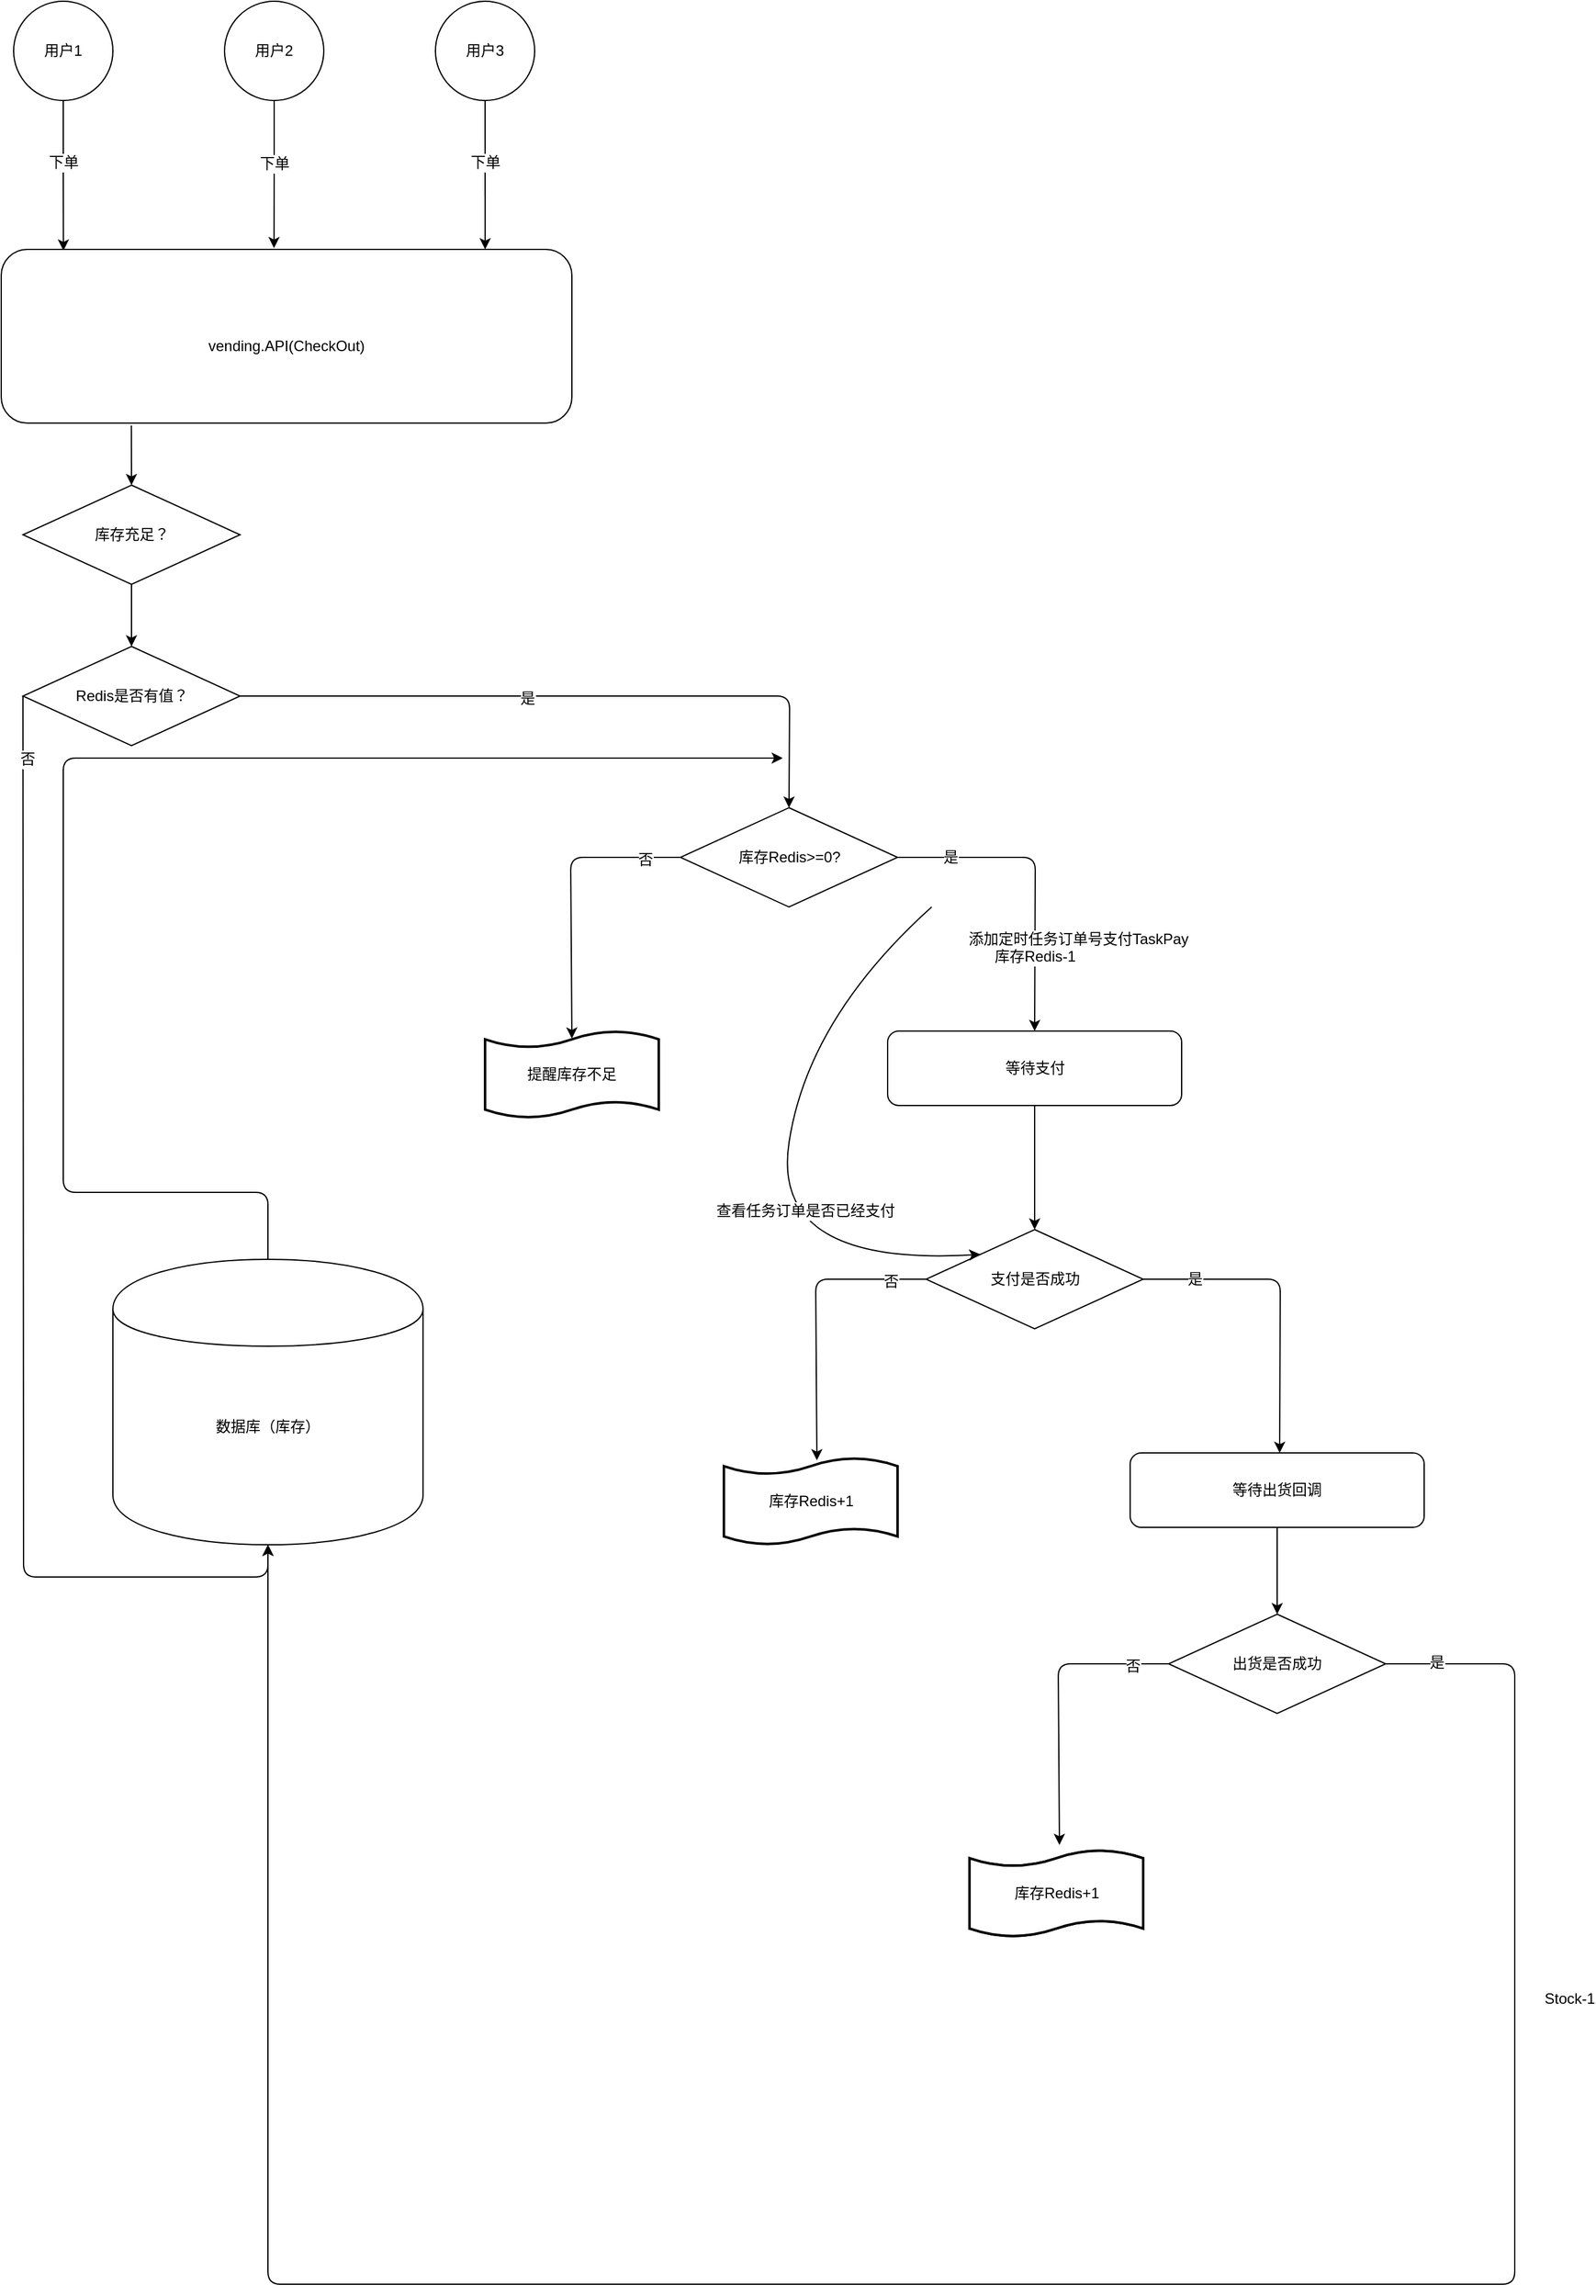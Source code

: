 <mxfile version="10.5.3" type="github"><diagram id="-4kzwGjPp0YoTaf24D5y" name="Ã§Â¬Â¬ 1 Ã©Â¡Âµ"><mxGraphModel dx="1306" dy="849" grid="1" gridSize="10" guides="1" tooltips="1" connect="1" arrows="1" fold="1" page="1" pageScale="1" pageWidth="827" pageHeight="1169" math="0" shadow="0"><root><mxCell id="0"/><mxCell id="1" parent="0"/><mxCell id="LSyAYEil4Msc9BgaxXhF-6" style="edgeStyle=orthogonalEdgeStyle;rounded=0;orthogonalLoop=1;jettySize=auto;html=1;exitX=0.5;exitY=1;exitDx=0;exitDy=0;entryX=0.109;entryY=0.007;entryDx=0;entryDy=0;entryPerimeter=0;" edge="1" parent="1" source="3ba6V8PA6-8waUKWH-R8-1" target="LSyAYEil4Msc9BgaxXhF-4"><mxGeometry relative="1" as="geometry"/></mxCell><mxCell id="LSyAYEil4Msc9BgaxXhF-15" value="下单" style="text;html=1;resizable=0;points=[];align=center;verticalAlign=middle;labelBackgroundColor=#ffffff;" vertex="1" connectable="0" parent="LSyAYEil4Msc9BgaxXhF-6"><mxGeometry x="-0.759" y="-1" relative="1" as="geometry"><mxPoint x="1" y="35" as="offset"/></mxGeometry></mxCell><mxCell id="3ba6V8PA6-8waUKWH-R8-1" value="用户1" style="ellipse;whiteSpace=wrap;html=1;aspect=fixed;" parent="1" vertex="1"><mxGeometry x="150" y="40" width="80" height="80" as="geometry"/></mxCell><mxCell id="LSyAYEil4Msc9BgaxXhF-2" value="用户2" style="ellipse;whiteSpace=wrap;html=1;aspect=fixed;" vertex="1" parent="1"><mxGeometry x="320" y="40" width="80" height="80" as="geometry"/></mxCell><mxCell id="LSyAYEil4Msc9BgaxXhF-3" value="用户3" style="ellipse;whiteSpace=wrap;html=1;aspect=fixed;" vertex="1" parent="1"><mxGeometry x="490" y="40" width="80" height="80" as="geometry"/></mxCell><mxCell id="LSyAYEil4Msc9BgaxXhF-4" value="&lt;div&gt;&lt;br&gt;&lt;/div&gt;&lt;div&gt;vending.API(CheckOut)&lt;br&gt;&lt;/div&gt;" style="rounded=1;whiteSpace=wrap;html=1;" vertex="1" parent="1"><mxGeometry x="140" y="240" width="460" height="140" as="geometry"/></mxCell><mxCell id="LSyAYEil4Msc9BgaxXhF-7" style="edgeStyle=orthogonalEdgeStyle;rounded=0;orthogonalLoop=1;jettySize=auto;html=1;exitX=0.5;exitY=1;exitDx=0;exitDy=0;entryX=0.478;entryY=-0.007;entryDx=0;entryDy=0;entryPerimeter=0;" edge="1" parent="1" source="LSyAYEil4Msc9BgaxXhF-2" target="LSyAYEil4Msc9BgaxXhF-4"><mxGeometry relative="1" as="geometry"><mxPoint x="340" y="130" as="sourcePoint"/><mxPoint x="340" y="221" as="targetPoint"/></mxGeometry></mxCell><mxCell id="LSyAYEil4Msc9BgaxXhF-16" value="下单" style="text;html=1;resizable=0;points=[];align=center;verticalAlign=middle;labelBackgroundColor=#ffffff;" vertex="1" connectable="0" parent="LSyAYEil4Msc9BgaxXhF-7"><mxGeometry x="-0.707" y="-2" relative="1" as="geometry"><mxPoint x="2" y="33" as="offset"/></mxGeometry></mxCell><mxCell id="LSyAYEil4Msc9BgaxXhF-9" value="" style="endArrow=classic;html=1;exitX=0.5;exitY=1;exitDx=0;exitDy=0;entryX=0.848;entryY=0;entryDx=0;entryDy=0;entryPerimeter=0;" edge="1" parent="1" source="LSyAYEil4Msc9BgaxXhF-3" target="LSyAYEil4Msc9BgaxXhF-4"><mxGeometry width="50" height="50" relative="1" as="geometry"><mxPoint x="140" y="420" as="sourcePoint"/><mxPoint x="190" y="370" as="targetPoint"/></mxGeometry></mxCell><mxCell id="LSyAYEil4Msc9BgaxXhF-17" value="下单" style="text;html=1;resizable=0;points=[];align=center;verticalAlign=middle;labelBackgroundColor=#ffffff;" vertex="1" connectable="0" parent="LSyAYEil4Msc9BgaxXhF-9"><mxGeometry x="-0.658" y="4" relative="1" as="geometry"><mxPoint x="-4" y="29" as="offset"/></mxGeometry></mxCell><mxCell id="LSyAYEil4Msc9BgaxXhF-19" value="数据库（库存）" style="shape=cylinder;whiteSpace=wrap;html=1;boundedLbl=1;backgroundOutline=1;" vertex="1" parent="1"><mxGeometry x="230" y="1054" width="250" height="230" as="geometry"/></mxCell><mxCell id="LSyAYEil4Msc9BgaxXhF-20" value="等待支付" style="rounded=1;whiteSpace=wrap;html=1;" vertex="1" parent="1"><mxGeometry x="854.5" y="870" width="237" height="60" as="geometry"/></mxCell><mxCell id="LSyAYEil4Msc9BgaxXhF-24" value="" style="endArrow=classic;html=1;exitX=0.228;exitY=1.014;exitDx=0;exitDy=0;exitPerimeter=0;entryX=0.5;entryY=0;entryDx=0;entryDy=0;" edge="1" parent="1" source="LSyAYEil4Msc9BgaxXhF-4" target="LSyAYEil4Msc9BgaxXhF-26"><mxGeometry width="50" height="50" relative="1" as="geometry"><mxPoint x="300" y="630" as="sourcePoint"/><mxPoint x="245" y="470" as="targetPoint"/></mxGeometry></mxCell><mxCell id="LSyAYEil4Msc9BgaxXhF-27" style="edgeStyle=orthogonalEdgeStyle;rounded=0;orthogonalLoop=1;jettySize=auto;html=1;entryX=0.5;entryY=0;entryDx=0;entryDy=0;" edge="1" parent="1" source="LSyAYEil4Msc9BgaxXhF-26" target="LSyAYEil4Msc9BgaxXhF-28"><mxGeometry relative="1" as="geometry"><mxPoint x="245" y="580" as="targetPoint"/></mxGeometry></mxCell><mxCell id="LSyAYEil4Msc9BgaxXhF-26" value="库存充足？&lt;br&gt;" style="rhombus;whiteSpace=wrap;html=1;" vertex="1" parent="1"><mxGeometry x="157.5" y="430" width="175" height="80" as="geometry"/></mxCell><mxCell id="LSyAYEil4Msc9BgaxXhF-28" value="Redis是否有值？" style="rhombus;whiteSpace=wrap;html=1;" vertex="1" parent="1"><mxGeometry x="157.5" y="560" width="175" height="80" as="geometry"/></mxCell><mxCell id="LSyAYEil4Msc9BgaxXhF-33" value="库存Redis&amp;gt;=0?" style="rhombus;whiteSpace=wrap;html=1;" vertex="1" parent="1"><mxGeometry x="687.5" y="690" width="175" height="80" as="geometry"/></mxCell><mxCell id="LSyAYEil4Msc9BgaxXhF-36" value="" style="endArrow=classic;html=1;exitX=0;exitY=0.5;exitDx=0;exitDy=0;entryX=0.5;entryY=1;entryDx=0;entryDy=0;" edge="1" parent="1" source="LSyAYEil4Msc9BgaxXhF-28" target="LSyAYEil4Msc9BgaxXhF-19"><mxGeometry width="50" height="50" relative="1" as="geometry"><mxPoint x="157.5" y="810" as="sourcePoint"/><mxPoint x="150" y="1080" as="targetPoint"/><Array as="points"><mxPoint x="158" y="1310"/><mxPoint x="355" y="1310"/></Array></mxGeometry></mxCell><mxCell id="LSyAYEil4Msc9BgaxXhF-42" value="否" style="text;html=1;resizable=0;points=[];align=center;verticalAlign=middle;labelBackgroundColor=#ffffff;" vertex="1" connectable="0" parent="LSyAYEil4Msc9BgaxXhF-36"><mxGeometry x="-0.891" y="3" relative="1" as="geometry"><mxPoint as="offset"/></mxGeometry></mxCell><mxCell id="LSyAYEil4Msc9BgaxXhF-37" value="" style="endArrow=classic;html=1;exitX=0.5;exitY=0;exitDx=0;exitDy=0;" edge="1" parent="1" source="LSyAYEil4Msc9BgaxXhF-19"><mxGeometry width="50" height="50" relative="1" as="geometry"><mxPoint x="240" y="990" as="sourcePoint"/><mxPoint x="770" y="650" as="targetPoint"/><Array as="points"><mxPoint x="355" y="1000"/><mxPoint x="190" y="1000"/><mxPoint x="190" y="650"/></Array></mxGeometry></mxCell><mxCell id="LSyAYEil4Msc9BgaxXhF-40" value="" style="endArrow=classic;html=1;exitX=1;exitY=0.5;exitDx=0;exitDy=0;entryX=0.5;entryY=0;entryDx=0;entryDy=0;" edge="1" parent="1" source="LSyAYEil4Msc9BgaxXhF-28" target="LSyAYEil4Msc9BgaxXhF-33"><mxGeometry width="50" height="50" relative="1" as="geometry"><mxPoint x="607.5" y="600" as="sourcePoint"/><mxPoint x="699.5" y="790" as="targetPoint"/><Array as="points"><mxPoint x="775.5" y="600"/></Array></mxGeometry></mxCell><mxCell id="LSyAYEil4Msc9BgaxXhF-41" value="是" style="text;html=1;resizable=0;points=[];align=center;verticalAlign=middle;labelBackgroundColor=#ffffff;" vertex="1" connectable="0" parent="LSyAYEil4Msc9BgaxXhF-40"><mxGeometry x="-0.132" y="-2" relative="1" as="geometry"><mxPoint as="offset"/></mxGeometry></mxCell><mxCell id="LSyAYEil4Msc9BgaxXhF-44" value="" style="endArrow=classic;html=1;exitX=1;exitY=0.5;exitDx=0;exitDy=0;entryX=0.5;entryY=0;entryDx=0;entryDy=0;" edge="1" parent="1" source="LSyAYEil4Msc9BgaxXhF-33" target="LSyAYEil4Msc9BgaxXhF-20"><mxGeometry width="50" height="50" relative="1" as="geometry"><mxPoint x="617.5" y="610" as="sourcePoint"/><mxPoint x="785.5" y="700" as="targetPoint"/><Array as="points"><mxPoint x="973.5" y="730"/></Array></mxGeometry></mxCell><mxCell id="LSyAYEil4Msc9BgaxXhF-45" value="是" style="text;html=1;resizable=0;points=[];align=center;verticalAlign=middle;labelBackgroundColor=#ffffff;" vertex="1" connectable="0" parent="LSyAYEil4Msc9BgaxXhF-44"><mxGeometry x="-0.132" y="-2" relative="1" as="geometry"><mxPoint x="-67" y="-2" as="offset"/></mxGeometry></mxCell><mxCell id="LSyAYEil4Msc9BgaxXhF-47" value="库存Redis-1" style="text;html=1;resizable=0;points=[];align=center;verticalAlign=middle;labelBackgroundColor=#ffffff;" vertex="1" connectable="0" parent="LSyAYEil4Msc9BgaxXhF-44"><mxGeometry x="0.361" y="1" relative="1" as="geometry"><mxPoint x="-1.5" y="19.5" as="offset"/></mxGeometry></mxCell><mxCell id="LSyAYEil4Msc9BgaxXhF-60" value="添加定时任务订单号支付TaskPay" style="text;html=1;resizable=0;points=[];align=center;verticalAlign=middle;labelBackgroundColor=#ffffff;" vertex="1" connectable="0" parent="LSyAYEil4Msc9BgaxXhF-44"><mxGeometry x="-0.118" y="-35" relative="1" as="geometry"><mxPoint x="34.5" y="30.5" as="offset"/></mxGeometry></mxCell><mxCell id="LSyAYEil4Msc9BgaxXhF-48" value="&lt;div&gt;支付是否成功&lt;/div&gt;" style="rhombus;whiteSpace=wrap;html=1;" vertex="1" parent="1"><mxGeometry x="885.5" y="1030" width="175" height="80" as="geometry"/></mxCell><mxCell id="LSyAYEil4Msc9BgaxXhF-49" value="" style="endArrow=classic;html=1;exitX=0;exitY=0.5;exitDx=0;exitDy=0;entryX=0.5;entryY=0.086;entryDx=0;entryDy=0;entryPerimeter=0;" edge="1" parent="1" source="LSyAYEil4Msc9BgaxXhF-33" target="LSyAYEil4Msc9BgaxXhF-53"><mxGeometry width="50" height="50" relative="1" as="geometry"><mxPoint x="873" y="740" as="sourcePoint"/><mxPoint x="599" y="870" as="targetPoint"/><Array as="points"><mxPoint x="599" y="730"/></Array></mxGeometry></mxCell><mxCell id="LSyAYEil4Msc9BgaxXhF-52" value="否" style="text;html=1;resizable=0;points=[];align=center;verticalAlign=middle;labelBackgroundColor=#ffffff;" vertex="1" connectable="0" parent="LSyAYEil4Msc9BgaxXhF-49"><mxGeometry x="-0.755" y="2" relative="1" as="geometry"><mxPoint as="offset"/></mxGeometry></mxCell><mxCell id="LSyAYEil4Msc9BgaxXhF-53" value="提醒库存不足" style="shape=tape;whiteSpace=wrap;html=1;strokeWidth=2;size=0.19" vertex="1" parent="1"><mxGeometry x="530" y="870" width="140" height="70" as="geometry"/></mxCell><mxCell id="LSyAYEil4Msc9BgaxXhF-54" value="" style="endArrow=classic;html=1;exitX=0.5;exitY=1;exitDx=0;exitDy=0;" edge="1" parent="1" source="LSyAYEil4Msc9BgaxXhF-20" target="LSyAYEil4Msc9BgaxXhF-48"><mxGeometry width="50" height="50" relative="1" as="geometry"><mxPoint x="854.5" y="1260" as="sourcePoint"/><mxPoint x="904.5" y="1210" as="targetPoint"/></mxGeometry></mxCell><mxCell id="LSyAYEil4Msc9BgaxXhF-55" value="" style="endArrow=classic;html=1;exitX=1;exitY=0.5;exitDx=0;exitDy=0;entryX=0.5;entryY=0;entryDx=0;entryDy=0;" edge="1" parent="1"><mxGeometry width="50" height="50" relative="1" as="geometry"><mxPoint x="1060.5" y="1070" as="sourcePoint"/><mxPoint x="1170.5" y="1210" as="targetPoint"/><Array as="points"><mxPoint x="1171" y="1070"/></Array></mxGeometry></mxCell><mxCell id="LSyAYEil4Msc9BgaxXhF-56" value="是" style="text;html=1;resizable=0;points=[];align=center;verticalAlign=middle;labelBackgroundColor=#ffffff;" vertex="1" connectable="0" parent="LSyAYEil4Msc9BgaxXhF-55"><mxGeometry x="-0.132" y="-2" relative="1" as="geometry"><mxPoint x="-67" y="-2" as="offset"/></mxGeometry></mxCell><mxCell id="LSyAYEil4Msc9BgaxXhF-61" value="" style="curved=1;endArrow=classic;html=1;entryX=0;entryY=0;entryDx=0;entryDy=0;" edge="1" parent="1" target="LSyAYEil4Msc9BgaxXhF-48"><mxGeometry width="50" height="50" relative="1" as="geometry"><mxPoint x="890" y="770" as="sourcePoint"/><mxPoint x="830" y="1040" as="targetPoint"/><Array as="points"><mxPoint x="790" y="860"/><mxPoint x="760" y="1060"/></Array></mxGeometry></mxCell><mxCell id="LSyAYEil4Msc9BgaxXhF-62" value="查看任务订单是否已经支付" style="text;html=1;resizable=0;points=[];align=center;verticalAlign=middle;labelBackgroundColor=#ffffff;" vertex="1" connectable="0" parent="LSyAYEil4Msc9BgaxXhF-61"><mxGeometry x="0.135" y="21" relative="1" as="geometry"><mxPoint as="offset"/></mxGeometry></mxCell><mxCell id="LSyAYEil4Msc9BgaxXhF-63" value="" style="endArrow=classic;html=1;exitX=0;exitY=0.5;exitDx=0;exitDy=0;entryX=0.5;entryY=0.086;entryDx=0;entryDy=0;entryPerimeter=0;" edge="1" parent="1"><mxGeometry width="50" height="50" relative="1" as="geometry"><mxPoint x="885.5" y="1070" as="sourcePoint"/><mxPoint x="797.5" y="1216" as="targetPoint"/><Array as="points"><mxPoint x="796.5" y="1070"/></Array></mxGeometry></mxCell><mxCell id="LSyAYEil4Msc9BgaxXhF-64" value="否" style="text;html=1;resizable=0;points=[];align=center;verticalAlign=middle;labelBackgroundColor=#ffffff;" vertex="1" connectable="0" parent="LSyAYEil4Msc9BgaxXhF-63"><mxGeometry x="-0.755" y="2" relative="1" as="geometry"><mxPoint as="offset"/></mxGeometry></mxCell><mxCell id="LSyAYEil4Msc9BgaxXhF-66" value="库存Redis+1" style="shape=tape;whiteSpace=wrap;html=1;strokeWidth=2;size=0.19" vertex="1" parent="1"><mxGeometry x="722.5" y="1214" width="140" height="70" as="geometry"/></mxCell><mxCell id="LSyAYEil4Msc9BgaxXhF-67" value="等待出货回调" style="rounded=1;whiteSpace=wrap;html=1;" vertex="1" parent="1"><mxGeometry x="1050" y="1210" width="237" height="60" as="geometry"/></mxCell><mxCell id="LSyAYEil4Msc9BgaxXhF-68" value="" style="endArrow=classic;html=1;entryX=0.5;entryY=1;entryDx=0;entryDy=0;exitX=1;exitY=0.5;exitDx=0;exitDy=0;" edge="1" parent="1" source="LSyAYEil4Msc9BgaxXhF-70" target="LSyAYEil4Msc9BgaxXhF-19"><mxGeometry width="50" height="50" relative="1" as="geometry"><mxPoint x="1360" y="1380" as="sourcePoint"/><mxPoint x="360" y="1440" as="targetPoint"/><Array as="points"><mxPoint x="1360" y="1380"/><mxPoint x="1360" y="1880"/><mxPoint x="355" y="1880"/></Array></mxGeometry></mxCell><mxCell id="LSyAYEil4Msc9BgaxXhF-69" value="Stock-1" style="text;html=1;resizable=0;points=[];align=center;verticalAlign=middle;labelBackgroundColor=#ffffff;" vertex="1" connectable="0" parent="LSyAYEil4Msc9BgaxXhF-68"><mxGeometry x="-0.225" y="4" relative="1" as="geometry"><mxPoint x="294" y="-234" as="offset"/></mxGeometry></mxCell><mxCell id="LSyAYEil4Msc9BgaxXhF-76" value="是" style="text;html=1;resizable=0;points=[];align=center;verticalAlign=middle;labelBackgroundColor=#ffffff;" vertex="1" connectable="0" parent="LSyAYEil4Msc9BgaxXhF-68"><mxGeometry x="-0.963" y="1" relative="1" as="geometry"><mxPoint as="offset"/></mxGeometry></mxCell><mxCell id="LSyAYEil4Msc9BgaxXhF-70" value="&lt;div&gt;出货是否成功&lt;/div&gt;" style="rhombus;whiteSpace=wrap;html=1;" vertex="1" parent="1"><mxGeometry x="1081" y="1340" width="175" height="80" as="geometry"/></mxCell><mxCell id="LSyAYEil4Msc9BgaxXhF-71" value="" style="endArrow=classic;html=1;exitX=0.5;exitY=1;exitDx=0;exitDy=0;entryX=0.5;entryY=0;entryDx=0;entryDy=0;" edge="1" parent="1" source="LSyAYEil4Msc9BgaxXhF-67" target="LSyAYEil4Msc9BgaxXhF-70"><mxGeometry width="50" height="50" relative="1" as="geometry"><mxPoint x="620" y="1780" as="sourcePoint"/><mxPoint x="670" y="1730" as="targetPoint"/></mxGeometry></mxCell><mxCell id="LSyAYEil4Msc9BgaxXhF-74" value="" style="endArrow=classic;html=1;exitX=0;exitY=0.5;exitDx=0;exitDy=0;entryX=0.5;entryY=0.086;entryDx=0;entryDy=0;entryPerimeter=0;" edge="1" parent="1"><mxGeometry width="50" height="50" relative="1" as="geometry"><mxPoint x="1081" y="1380" as="sourcePoint"/><mxPoint x="993" y="1526" as="targetPoint"/><Array as="points"><mxPoint x="992" y="1380"/></Array></mxGeometry></mxCell><mxCell id="LSyAYEil4Msc9BgaxXhF-75" value="否" style="text;html=1;resizable=0;points=[];align=center;verticalAlign=middle;labelBackgroundColor=#ffffff;" vertex="1" connectable="0" parent="LSyAYEil4Msc9BgaxXhF-74"><mxGeometry x="-0.755" y="2" relative="1" as="geometry"><mxPoint as="offset"/></mxGeometry></mxCell><mxCell id="LSyAYEil4Msc9BgaxXhF-77" value="库存Redis+1" style="shape=tape;whiteSpace=wrap;html=1;strokeWidth=2;size=0.19" vertex="1" parent="1"><mxGeometry x="920.5" y="1530" width="140" height="70" as="geometry"/></mxCell><mxCell id="_CvW28-MTFuRluusmJPX-1" value="库存Redis+1" style="shape=tape;whiteSpace=wrap;html=1;strokeWidth=2;size=0.19" vertex="1" parent="1"><mxGeometry x="920.5" y="1530" width="140" height="70" as="geometry"/></mxCell></root></mxGraphModel></diagram></mxfile>